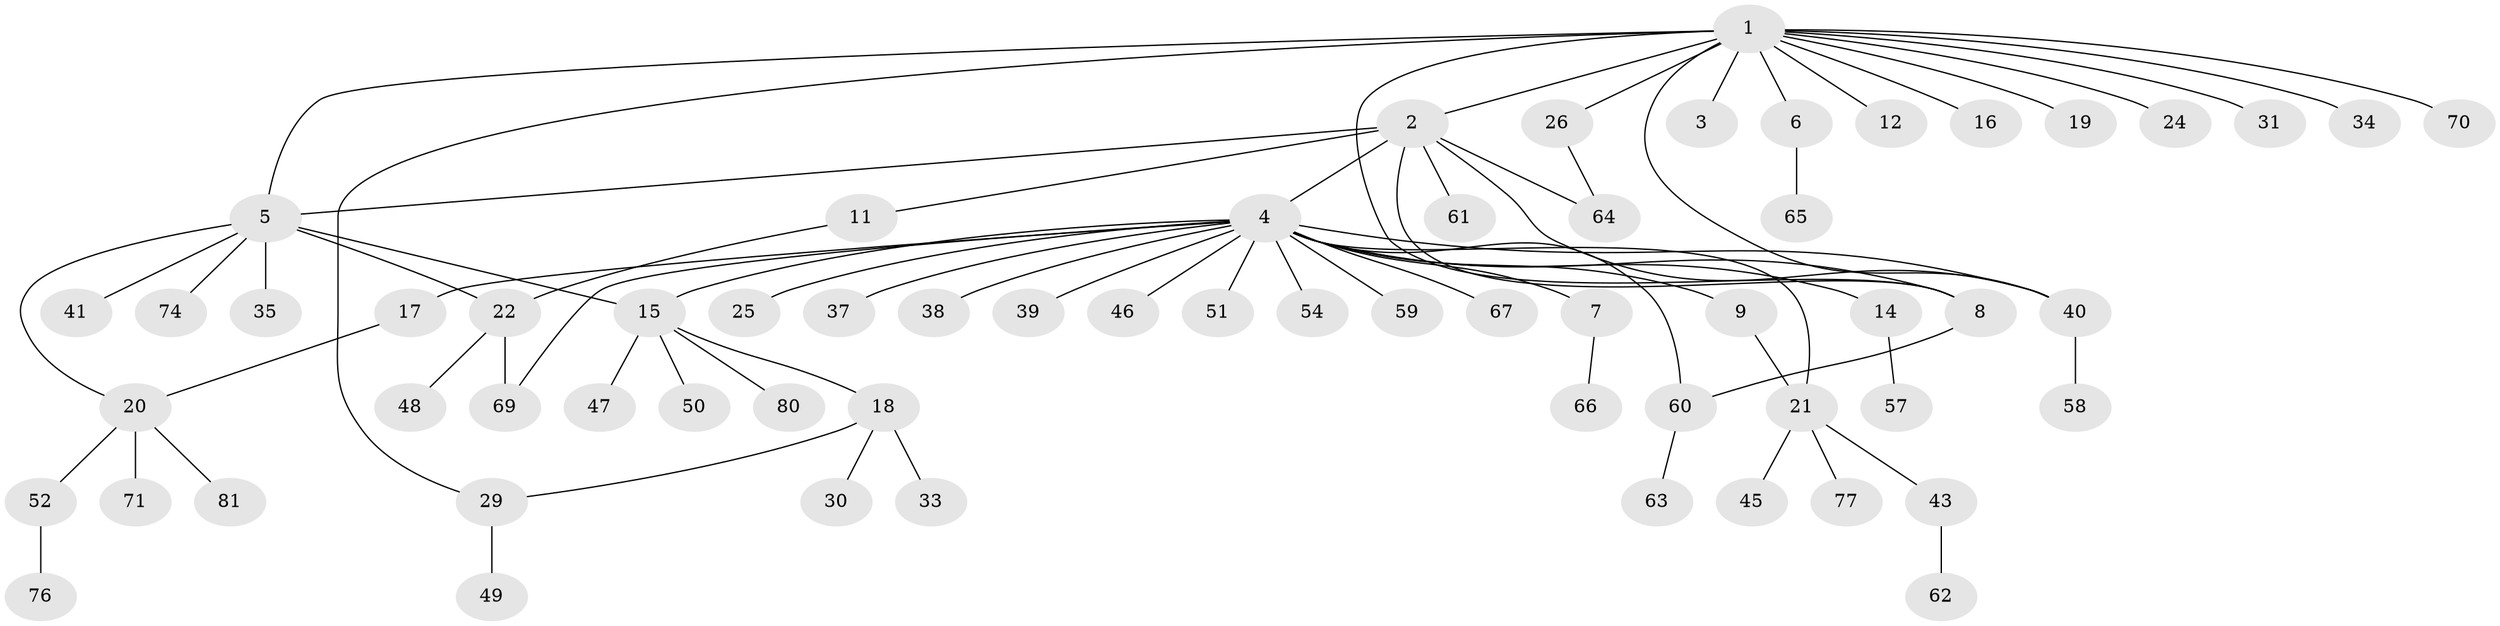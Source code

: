 // original degree distribution, {16: 0.012345679012345678, 6: 0.024691358024691357, 1: 0.5308641975308642, 21: 0.012345679012345678, 5: 0.024691358024691357, 2: 0.24691358024691357, 3: 0.07407407407407407, 4: 0.04938271604938271, 7: 0.024691358024691357}
// Generated by graph-tools (version 1.1) at 2025/11/02/27/25 16:11:10]
// undirected, 63 vertices, 75 edges
graph export_dot {
graph [start="1"]
  node [color=gray90,style=filled];
  1 [super="+68"];
  2 [super="+79"];
  3;
  4 [super="+28"];
  5 [super="+13"];
  6 [super="+55"];
  7 [super="+10"];
  8 [super="+32"];
  9;
  11;
  12;
  14 [super="+23"];
  15 [super="+27"];
  16 [super="+53"];
  17;
  18;
  19;
  20 [super="+56"];
  21 [super="+73"];
  22 [super="+44"];
  24;
  25;
  26 [super="+36"];
  29 [super="+78"];
  30;
  31;
  33;
  34;
  35;
  37;
  38;
  39;
  40 [super="+42"];
  41;
  43;
  45 [super="+75"];
  46;
  47;
  48;
  49;
  50;
  51;
  52;
  54;
  57;
  58;
  59;
  60 [super="+72"];
  61;
  62;
  63;
  64;
  65;
  66;
  67;
  69;
  70;
  71;
  74;
  76;
  77;
  80;
  81;
  1 -- 2;
  1 -- 3;
  1 -- 5 [weight=2];
  1 -- 6;
  1 -- 8;
  1 -- 12;
  1 -- 16;
  1 -- 19;
  1 -- 24;
  1 -- 26;
  1 -- 29;
  1 -- 31;
  1 -- 34;
  1 -- 40;
  1 -- 70;
  2 -- 4;
  2 -- 11;
  2 -- 40;
  2 -- 61;
  2 -- 64;
  2 -- 5;
  2 -- 8;
  4 -- 7;
  4 -- 8;
  4 -- 9;
  4 -- 14;
  4 -- 15;
  4 -- 17;
  4 -- 21;
  4 -- 25;
  4 -- 37;
  4 -- 38;
  4 -- 39;
  4 -- 46;
  4 -- 51;
  4 -- 54;
  4 -- 59;
  4 -- 67;
  4 -- 69;
  4 -- 60;
  4 -- 40;
  5 -- 20;
  5 -- 22;
  5 -- 74 [weight=2];
  5 -- 35;
  5 -- 41;
  5 -- 15;
  6 -- 65;
  7 -- 66;
  8 -- 60;
  9 -- 21;
  11 -- 22;
  14 -- 57;
  15 -- 18;
  15 -- 47;
  15 -- 50;
  15 -- 80;
  17 -- 20;
  18 -- 30;
  18 -- 33;
  18 -- 29;
  20 -- 52;
  20 -- 71;
  20 -- 81;
  21 -- 43;
  21 -- 45;
  21 -- 77;
  22 -- 48;
  22 -- 69;
  26 -- 64;
  29 -- 49;
  40 -- 58;
  43 -- 62;
  52 -- 76;
  60 -- 63;
}
